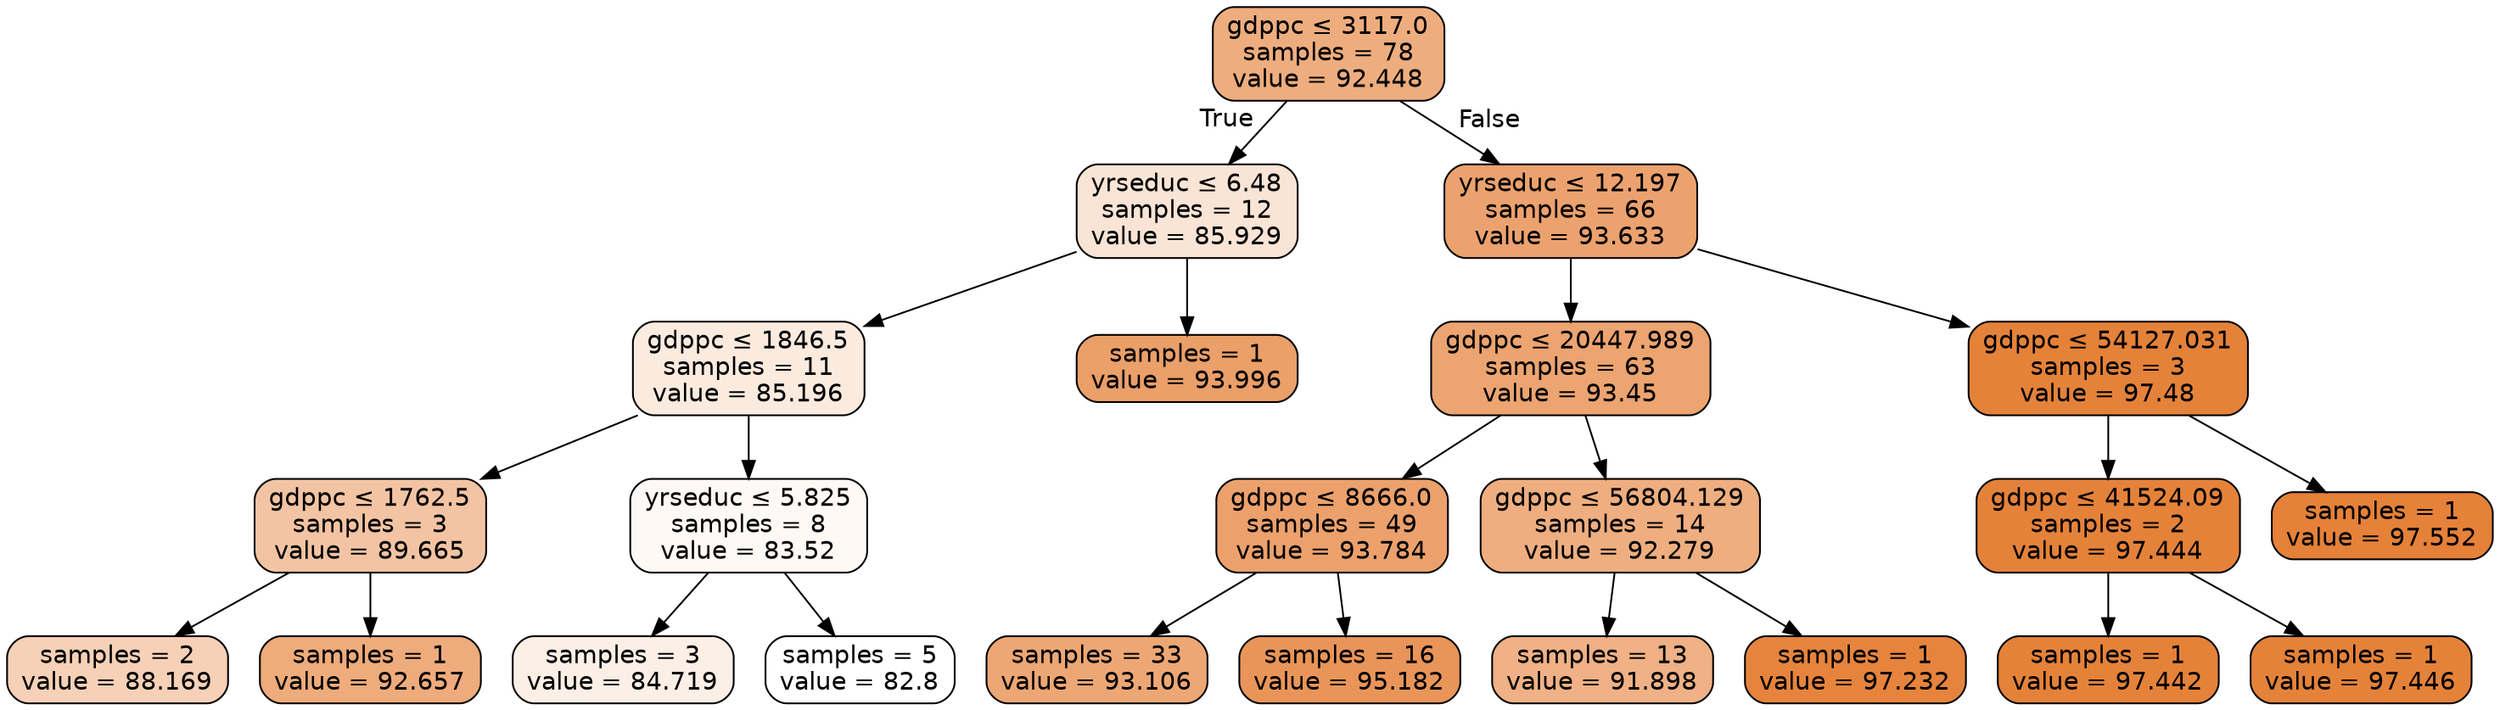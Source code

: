 digraph Tree {
node [shape=box, style="filled, rounded", color="black", fontname="helvetica"] ;
edge [fontname="helvetica"] ;
0 [label=<gdppc &le; 3117.0<br/>samples = 78<br/>value = 92.448>, fillcolor="#eead7e"] ;
1 [label=<yrseduc &le; 6.48<br/>samples = 12<br/>value = 85.929>, fillcolor="#f9e4d5"] ;
0 -> 1 [labeldistance=2.5, labelangle=45, headlabel="True"] ;
2 [label=<gdppc &le; 1846.5<br/>samples = 11<br/>value = 85.196>, fillcolor="#fbebdf"] ;
1 -> 2 ;
3 [label=<gdppc &le; 1762.5<br/>samples = 3<br/>value = 89.665>, fillcolor="#f3c4a3"] ;
2 -> 3 ;
4 [label=<samples = 2<br/>value = 88.169>, fillcolor="#f6d1b7"] ;
3 -> 4 ;
5 [label=<samples = 1<br/>value = 92.657>, fillcolor="#eeab7b"] ;
3 -> 5 ;
6 [label=<yrseduc &le; 5.825<br/>samples = 8<br/>value = 83.52>, fillcolor="#fef9f5"] ;
2 -> 6 ;
7 [label=<samples = 3<br/>value = 84.719>, fillcolor="#fcefe5"] ;
6 -> 7 ;
8 [label=<samples = 5<br/>value = 82.8>, fillcolor="#ffffff"] ;
6 -> 8 ;
9 [label=<samples = 1<br/>value = 93.996>, fillcolor="#eb9f69"] ;
1 -> 9 ;
10 [label=<yrseduc &le; 12.197<br/>samples = 66<br/>value = 93.633>, fillcolor="#eca26e"] ;
0 -> 10 [labeldistance=2.5, labelangle=-45, headlabel="False"] ;
11 [label=<gdppc &le; 20447.989<br/>samples = 63<br/>value = 93.45>, fillcolor="#eca470"] ;
10 -> 11 ;
12 [label=<gdppc &le; 8666.0<br/>samples = 49<br/>value = 93.784>, fillcolor="#eca16c"] ;
11 -> 12 ;
13 [label=<samples = 33<br/>value = 93.106>, fillcolor="#eda775"] ;
12 -> 13 ;
14 [label=<samples = 16<br/>value = 95.182>, fillcolor="#e99559"] ;
12 -> 14 ;
15 [label=<gdppc &le; 56804.129<br/>samples = 14<br/>value = 92.279>, fillcolor="#eeae80"] ;
11 -> 15 ;
16 [label=<samples = 13<br/>value = 91.898>, fillcolor="#efb185"] ;
15 -> 16 ;
17 [label=<samples = 1<br/>value = 97.232>, fillcolor="#e6843d"] ;
15 -> 17 ;
18 [label=<gdppc &le; 54127.031<br/>samples = 3<br/>value = 97.48>, fillcolor="#e5823a"] ;
10 -> 18 ;
19 [label=<gdppc &le; 41524.09<br/>samples = 2<br/>value = 97.444>, fillcolor="#e5823a"] ;
18 -> 19 ;
20 [label=<samples = 1<br/>value = 97.442>, fillcolor="#e5823a"] ;
19 -> 20 ;
21 [label=<samples = 1<br/>value = 97.446>, fillcolor="#e5823a"] ;
19 -> 21 ;
22 [label=<samples = 1<br/>value = 97.552>, fillcolor="#e58139"] ;
18 -> 22 ;
}
